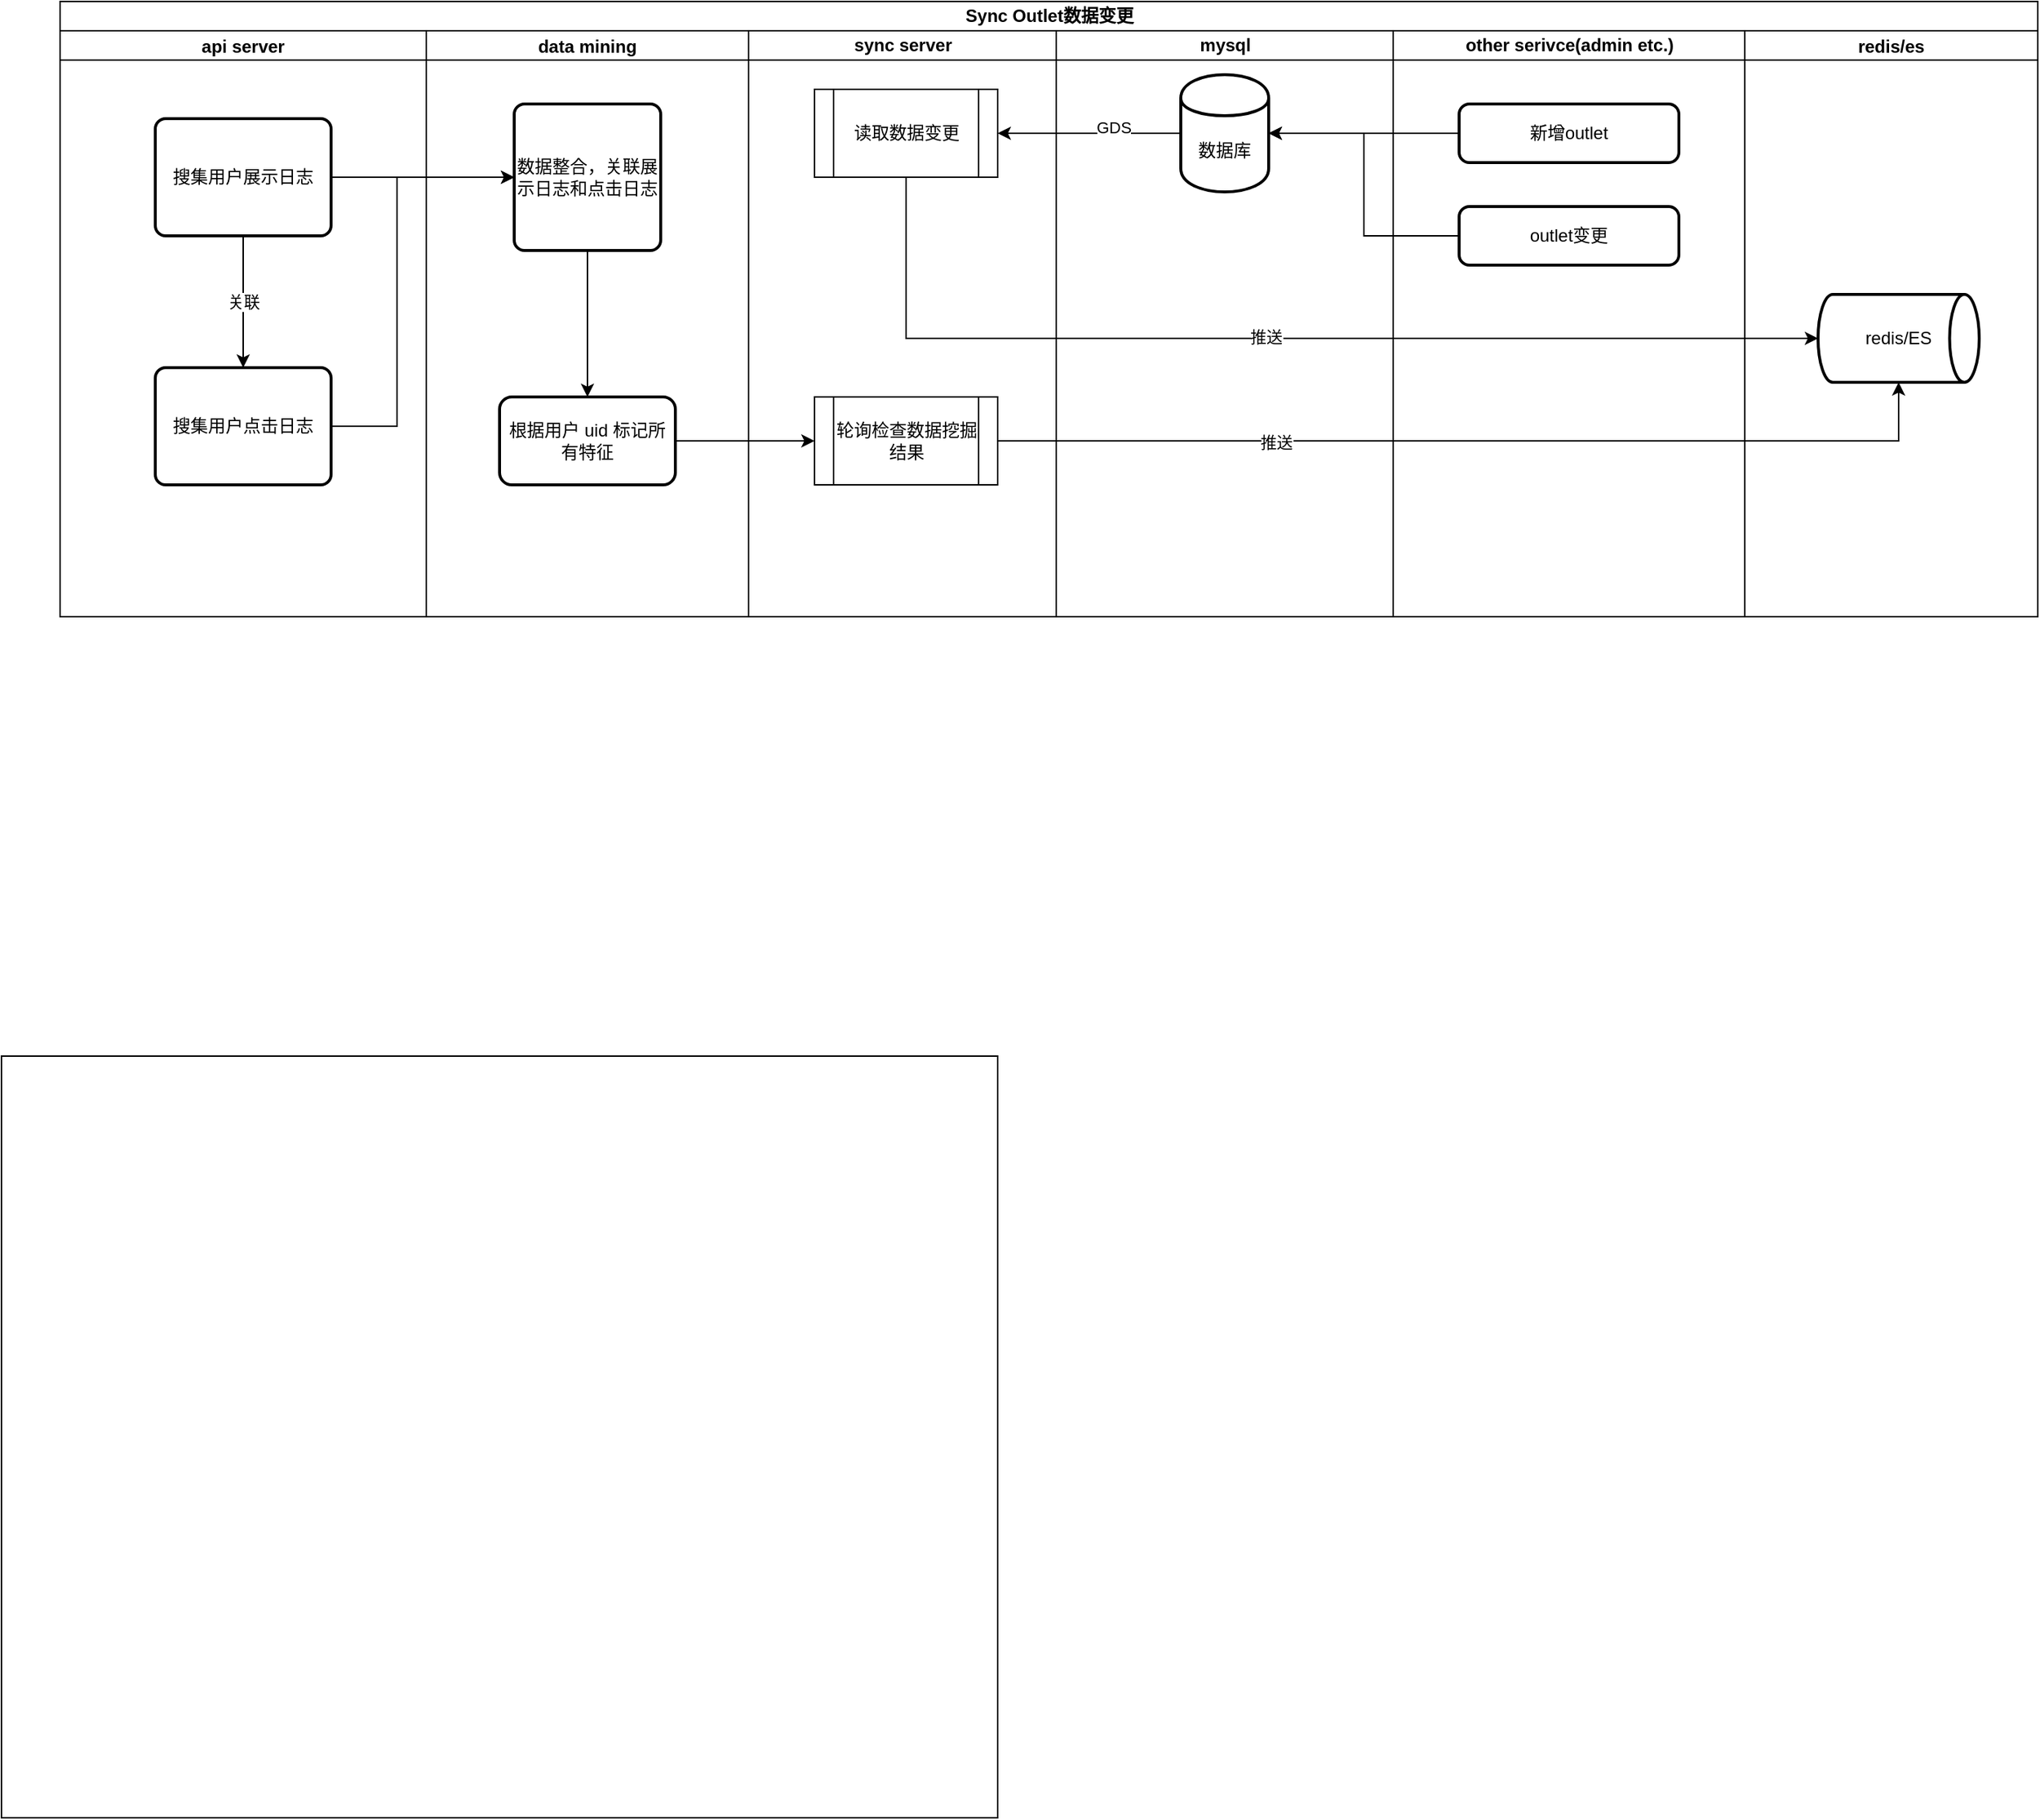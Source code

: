 <mxfile version="13.4.9" type="github">
  <diagram id="prtHgNgQTEPvFCAcTncT" name="Page-1">
    <mxGraphModel dx="1186" dy="789" grid="1" gridSize="10" guides="1" tooltips="1" connect="1" arrows="1" fold="1" page="1" pageScale="1" pageWidth="827" pageHeight="1169" math="0" shadow="0">
      <root>
        <mxCell id="0" />
        <mxCell id="1" parent="0" />
        <mxCell id="JdTEkjBlnsIDQ7HQFidV-2" value="Sync Outlet数据变更" style="swimlane;html=1;childLayout=stackLayout;resizeParent=1;resizeParentMax=0;startSize=20;" parent="1" vertex="1">
          <mxGeometry x="80" y="120" width="1350" height="420" as="geometry" />
        </mxCell>
        <mxCell id="JdTEkjBlnsIDQ7HQFidV-30" value="api server" style="swimlane;startSize=20;" parent="JdTEkjBlnsIDQ7HQFidV-2" vertex="1">
          <mxGeometry y="20" width="250" height="400" as="geometry" />
        </mxCell>
        <mxCell id="JdTEkjBlnsIDQ7HQFidV-40" value="关联" style="edgeStyle=orthogonalEdgeStyle;rounded=0;orthogonalLoop=1;jettySize=auto;html=1;exitX=0.5;exitY=1;exitDx=0;exitDy=0;entryX=0.5;entryY=0;entryDx=0;entryDy=0;" parent="JdTEkjBlnsIDQ7HQFidV-30" source="JdTEkjBlnsIDQ7HQFidV-32" target="JdTEkjBlnsIDQ7HQFidV-39" edge="1">
          <mxGeometry relative="1" as="geometry" />
        </mxCell>
        <mxCell id="JdTEkjBlnsIDQ7HQFidV-32" value="搜集用户展示日志" style="rounded=1;whiteSpace=wrap;html=1;absoluteArcSize=1;arcSize=14;strokeWidth=2;" parent="JdTEkjBlnsIDQ7HQFidV-30" vertex="1">
          <mxGeometry x="65" y="60" width="120" height="80" as="geometry" />
        </mxCell>
        <mxCell id="JdTEkjBlnsIDQ7HQFidV-39" value="搜集用户点击日志" style="rounded=1;whiteSpace=wrap;html=1;absoluteArcSize=1;arcSize=14;strokeWidth=2;" parent="JdTEkjBlnsIDQ7HQFidV-30" vertex="1">
          <mxGeometry x="65" y="230" width="120" height="80" as="geometry" />
        </mxCell>
        <mxCell id="JdTEkjBlnsIDQ7HQFidV-31" value="data mining" style="swimlane;startSize=20;" parent="JdTEkjBlnsIDQ7HQFidV-2" vertex="1">
          <mxGeometry x="250" y="20" width="220" height="400" as="geometry" />
        </mxCell>
        <mxCell id="O_IxY1RDakkBUEpYVrYj-5" value="" style="edgeStyle=orthogonalEdgeStyle;rounded=0;orthogonalLoop=1;jettySize=auto;html=1;" edge="1" parent="JdTEkjBlnsIDQ7HQFidV-31" source="JdTEkjBlnsIDQ7HQFidV-42" target="O_IxY1RDakkBUEpYVrYj-4">
          <mxGeometry relative="1" as="geometry" />
        </mxCell>
        <mxCell id="JdTEkjBlnsIDQ7HQFidV-42" value="数据整合，关联展示日志和点击日志" style="rounded=1;whiteSpace=wrap;html=1;absoluteArcSize=1;arcSize=14;strokeWidth=2;" parent="JdTEkjBlnsIDQ7HQFidV-31" vertex="1">
          <mxGeometry x="60" y="50" width="100" height="100" as="geometry" />
        </mxCell>
        <mxCell id="O_IxY1RDakkBUEpYVrYj-4" value="根据用户 uid 标记所有特征" style="whiteSpace=wrap;html=1;rounded=1;strokeWidth=2;arcSize=14;" vertex="1" parent="JdTEkjBlnsIDQ7HQFidV-31">
          <mxGeometry x="50" y="250" width="120" height="60" as="geometry" />
        </mxCell>
        <mxCell id="JdTEkjBlnsIDQ7HQFidV-3" value="sync server" style="swimlane;html=1;startSize=20;" parent="JdTEkjBlnsIDQ7HQFidV-2" vertex="1">
          <mxGeometry x="470" y="20" width="210" height="400" as="geometry" />
        </mxCell>
        <mxCell id="JdTEkjBlnsIDQ7HQFidV-48" value="轮询检查数据挖掘结果" style="shape=process;whiteSpace=wrap;html=1;backgroundOutline=1;" parent="JdTEkjBlnsIDQ7HQFidV-3" vertex="1">
          <mxGeometry x="45" y="250" width="125" height="60" as="geometry" />
        </mxCell>
        <mxCell id="JdTEkjBlnsIDQ7HQFidV-17" value="读取数据变更" style="shape=process;whiteSpace=wrap;html=1;backgroundOutline=1;" parent="JdTEkjBlnsIDQ7HQFidV-3" vertex="1">
          <mxGeometry x="45" y="40" width="125" height="60" as="geometry" />
        </mxCell>
        <mxCell id="JdTEkjBlnsIDQ7HQFidV-4" value="mysql" style="swimlane;html=1;startSize=20;" parent="JdTEkjBlnsIDQ7HQFidV-2" vertex="1">
          <mxGeometry x="680" y="20" width="230" height="400" as="geometry" />
        </mxCell>
        <mxCell id="JdTEkjBlnsIDQ7HQFidV-18" value="数据库" style="shape=cylinder;whiteSpace=wrap;html=1;boundedLbl=1;backgroundOutline=1;rounded=1;strokeWidth=2;arcSize=14;" parent="JdTEkjBlnsIDQ7HQFidV-4" vertex="1">
          <mxGeometry x="85" y="30" width="60" height="80" as="geometry" />
        </mxCell>
        <mxCell id="JdTEkjBlnsIDQ7HQFidV-5" value="other serivce(admin etc.)" style="swimlane;html=1;startSize=20;" parent="JdTEkjBlnsIDQ7HQFidV-2" vertex="1">
          <mxGeometry x="910" y="20" width="240" height="400" as="geometry" />
        </mxCell>
        <mxCell id="JdTEkjBlnsIDQ7HQFidV-14" value="outlet变更" style="rounded=1;whiteSpace=wrap;html=1;absoluteArcSize=1;arcSize=14;strokeWidth=2;" parent="JdTEkjBlnsIDQ7HQFidV-5" vertex="1">
          <mxGeometry x="45" y="120" width="150" height="40" as="geometry" />
        </mxCell>
        <mxCell id="JdTEkjBlnsIDQ7HQFidV-12" value="&lt;span&gt;新增outlet&lt;/span&gt;" style="rounded=1;whiteSpace=wrap;html=1;absoluteArcSize=1;arcSize=14;strokeWidth=2;" parent="JdTEkjBlnsIDQ7HQFidV-5" vertex="1">
          <mxGeometry x="45" y="50" width="150" height="40" as="geometry" />
        </mxCell>
        <mxCell id="JdTEkjBlnsIDQ7HQFidV-19" value="" style="edgeStyle=orthogonalEdgeStyle;rounded=0;orthogonalLoop=1;jettySize=auto;html=1;" parent="JdTEkjBlnsIDQ7HQFidV-2" source="JdTEkjBlnsIDQ7HQFidV-12" target="JdTEkjBlnsIDQ7HQFidV-18" edge="1">
          <mxGeometry relative="1" as="geometry" />
        </mxCell>
        <mxCell id="JdTEkjBlnsIDQ7HQFidV-20" style="edgeStyle=orthogonalEdgeStyle;rounded=0;orthogonalLoop=1;jettySize=auto;html=1;entryX=1;entryY=0.5;entryDx=0;entryDy=0;" parent="JdTEkjBlnsIDQ7HQFidV-2" source="JdTEkjBlnsIDQ7HQFidV-14" target="JdTEkjBlnsIDQ7HQFidV-18" edge="1">
          <mxGeometry relative="1" as="geometry" />
        </mxCell>
        <mxCell id="JdTEkjBlnsIDQ7HQFidV-26" value="redis/es" style="swimlane;startSize=20;" parent="JdTEkjBlnsIDQ7HQFidV-2" vertex="1">
          <mxGeometry x="1150" y="20" width="200" height="400" as="geometry" />
        </mxCell>
        <mxCell id="JdTEkjBlnsIDQ7HQFidV-28" value="redis/ES" style="strokeWidth=2;html=1;shape=mxgraph.flowchart.direct_data;whiteSpace=wrap;" parent="JdTEkjBlnsIDQ7HQFidV-26" vertex="1">
          <mxGeometry x="50" y="180" width="110" height="60" as="geometry" />
        </mxCell>
        <mxCell id="JdTEkjBlnsIDQ7HQFidV-22" style="edgeStyle=orthogonalEdgeStyle;rounded=0;orthogonalLoop=1;jettySize=auto;html=1;" parent="JdTEkjBlnsIDQ7HQFidV-2" source="JdTEkjBlnsIDQ7HQFidV-17" target="JdTEkjBlnsIDQ7HQFidV-28" edge="1">
          <mxGeometry relative="1" as="geometry">
            <mxPoint x="720" y="230" as="targetPoint" />
            <Array as="points">
              <mxPoint x="577" y="230" />
            </Array>
          </mxGeometry>
        </mxCell>
        <mxCell id="O_IxY1RDakkBUEpYVrYj-2" value="推送" style="edgeLabel;html=1;align=center;verticalAlign=middle;resizable=0;points=[];" vertex="1" connectable="0" parent="JdTEkjBlnsIDQ7HQFidV-22">
          <mxGeometry x="-0.032" y="1" relative="1" as="geometry">
            <mxPoint x="1" as="offset" />
          </mxGeometry>
        </mxCell>
        <mxCell id="JdTEkjBlnsIDQ7HQFidV-29" style="edgeStyle=orthogonalEdgeStyle;rounded=0;orthogonalLoop=1;jettySize=auto;html=1;entryX=1;entryY=0.5;entryDx=0;entryDy=0;" parent="JdTEkjBlnsIDQ7HQFidV-2" source="JdTEkjBlnsIDQ7HQFidV-18" target="JdTEkjBlnsIDQ7HQFidV-17" edge="1">
          <mxGeometry relative="1" as="geometry" />
        </mxCell>
        <mxCell id="O_IxY1RDakkBUEpYVrYj-1" value="GDS" style="edgeLabel;html=1;align=center;verticalAlign=middle;resizable=0;points=[];" vertex="1" connectable="0" parent="JdTEkjBlnsIDQ7HQFidV-29">
          <mxGeometry x="-0.264" y="-4" relative="1" as="geometry">
            <mxPoint as="offset" />
          </mxGeometry>
        </mxCell>
        <mxCell id="JdTEkjBlnsIDQ7HQFidV-35" value="" style="edgeStyle=orthogonalEdgeStyle;rounded=0;orthogonalLoop=1;jettySize=auto;html=1;entryX=0;entryY=0.5;entryDx=0;entryDy=0;" parent="JdTEkjBlnsIDQ7HQFidV-2" source="JdTEkjBlnsIDQ7HQFidV-32" target="JdTEkjBlnsIDQ7HQFidV-42" edge="1">
          <mxGeometry relative="1" as="geometry">
            <mxPoint x="265" y="120" as="targetPoint" />
          </mxGeometry>
        </mxCell>
        <mxCell id="JdTEkjBlnsIDQ7HQFidV-43" style="edgeStyle=orthogonalEdgeStyle;rounded=0;orthogonalLoop=1;jettySize=auto;html=1;entryX=0;entryY=0.5;entryDx=0;entryDy=0;" parent="JdTEkjBlnsIDQ7HQFidV-2" source="JdTEkjBlnsIDQ7HQFidV-39" target="JdTEkjBlnsIDQ7HQFidV-42" edge="1">
          <mxGeometry relative="1" as="geometry">
            <Array as="points">
              <mxPoint x="230" y="290" />
              <mxPoint x="230" y="120" />
            </Array>
          </mxGeometry>
        </mxCell>
        <mxCell id="JdTEkjBlnsIDQ7HQFidV-50" style="edgeStyle=orthogonalEdgeStyle;rounded=0;orthogonalLoop=1;jettySize=auto;html=1;entryX=0;entryY=0.5;entryDx=0;entryDy=0;exitX=1;exitY=0.5;exitDx=0;exitDy=0;" parent="JdTEkjBlnsIDQ7HQFidV-2" source="O_IxY1RDakkBUEpYVrYj-4" target="JdTEkjBlnsIDQ7HQFidV-48" edge="1">
          <mxGeometry relative="1" as="geometry" />
        </mxCell>
        <mxCell id="JdTEkjBlnsIDQ7HQFidV-51" style="edgeStyle=orthogonalEdgeStyle;rounded=0;orthogonalLoop=1;jettySize=auto;html=1;" parent="JdTEkjBlnsIDQ7HQFidV-2" source="JdTEkjBlnsIDQ7HQFidV-48" target="JdTEkjBlnsIDQ7HQFidV-28" edge="1">
          <mxGeometry relative="1" as="geometry" />
        </mxCell>
        <mxCell id="O_IxY1RDakkBUEpYVrYj-3" value="推送" style="edgeLabel;html=1;align=center;verticalAlign=middle;resizable=0;points=[];" vertex="1" connectable="0" parent="JdTEkjBlnsIDQ7HQFidV-51">
          <mxGeometry x="-0.422" y="-1" relative="1" as="geometry">
            <mxPoint as="offset" />
          </mxGeometry>
        </mxCell>
        <mxCell id="_py1Zp43sKYRx7dmQt4G-7" value="" style="whiteSpace=wrap;html=1;" parent="1" vertex="1">
          <mxGeometry x="40" y="840" width="680" height="520" as="geometry" />
        </mxCell>
      </root>
    </mxGraphModel>
  </diagram>
</mxfile>
